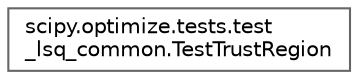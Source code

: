 digraph "Graphical Class Hierarchy"
{
 // LATEX_PDF_SIZE
  bgcolor="transparent";
  edge [fontname=Helvetica,fontsize=10,labelfontname=Helvetica,labelfontsize=10];
  node [fontname=Helvetica,fontsize=10,shape=box,height=0.2,width=0.4];
  rankdir="LR";
  Node0 [id="Node000000",label="scipy.optimize.tests.test\l_lsq_common.TestTrustRegion",height=0.2,width=0.4,color="grey40", fillcolor="white", style="filled",URL="$de/de6/classscipy_1_1optimize_1_1tests_1_1test__lsq__common_1_1TestTrustRegion.html",tooltip=" "];
}
